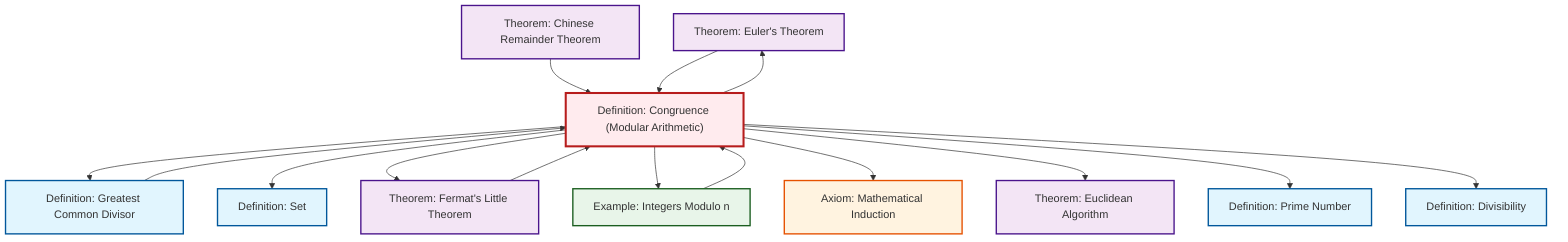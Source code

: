 graph TD
    classDef definition fill:#e1f5fe,stroke:#01579b,stroke-width:2px
    classDef theorem fill:#f3e5f5,stroke:#4a148c,stroke-width:2px
    classDef axiom fill:#fff3e0,stroke:#e65100,stroke-width:2px
    classDef example fill:#e8f5e9,stroke:#1b5e20,stroke-width:2px
    classDef current fill:#ffebee,stroke:#b71c1c,stroke-width:3px
    thm-euler["Theorem: Euler's Theorem"]:::theorem
    thm-fermat-little["Theorem: Fermat's Little Theorem"]:::theorem
    thm-euclidean-algorithm["Theorem: Euclidean Algorithm"]:::theorem
    def-divisibility["Definition: Divisibility"]:::definition
    def-gcd["Definition: Greatest Common Divisor"]:::definition
    ex-quotient-integers-mod-n["Example: Integers Modulo n"]:::example
    def-prime["Definition: Prime Number"]:::definition
    def-set["Definition: Set"]:::definition
    thm-chinese-remainder["Theorem: Chinese Remainder Theorem"]:::theorem
    ax-induction["Axiom: Mathematical Induction"]:::axiom
    def-congruence["Definition: Congruence (Modular Arithmetic)"]:::definition
    def-congruence --> def-gcd
    def-congruence --> def-set
    ex-quotient-integers-mod-n --> def-congruence
    thm-chinese-remainder --> def-congruence
    def-gcd --> def-congruence
    def-congruence --> thm-fermat-little
    thm-fermat-little --> def-congruence
    def-congruence --> thm-euler
    def-congruence --> ex-quotient-integers-mod-n
    thm-euler --> def-congruence
    def-congruence --> ax-induction
    def-congruence --> thm-euclidean-algorithm
    def-congruence --> def-prime
    def-congruence --> def-divisibility
    class def-congruence current